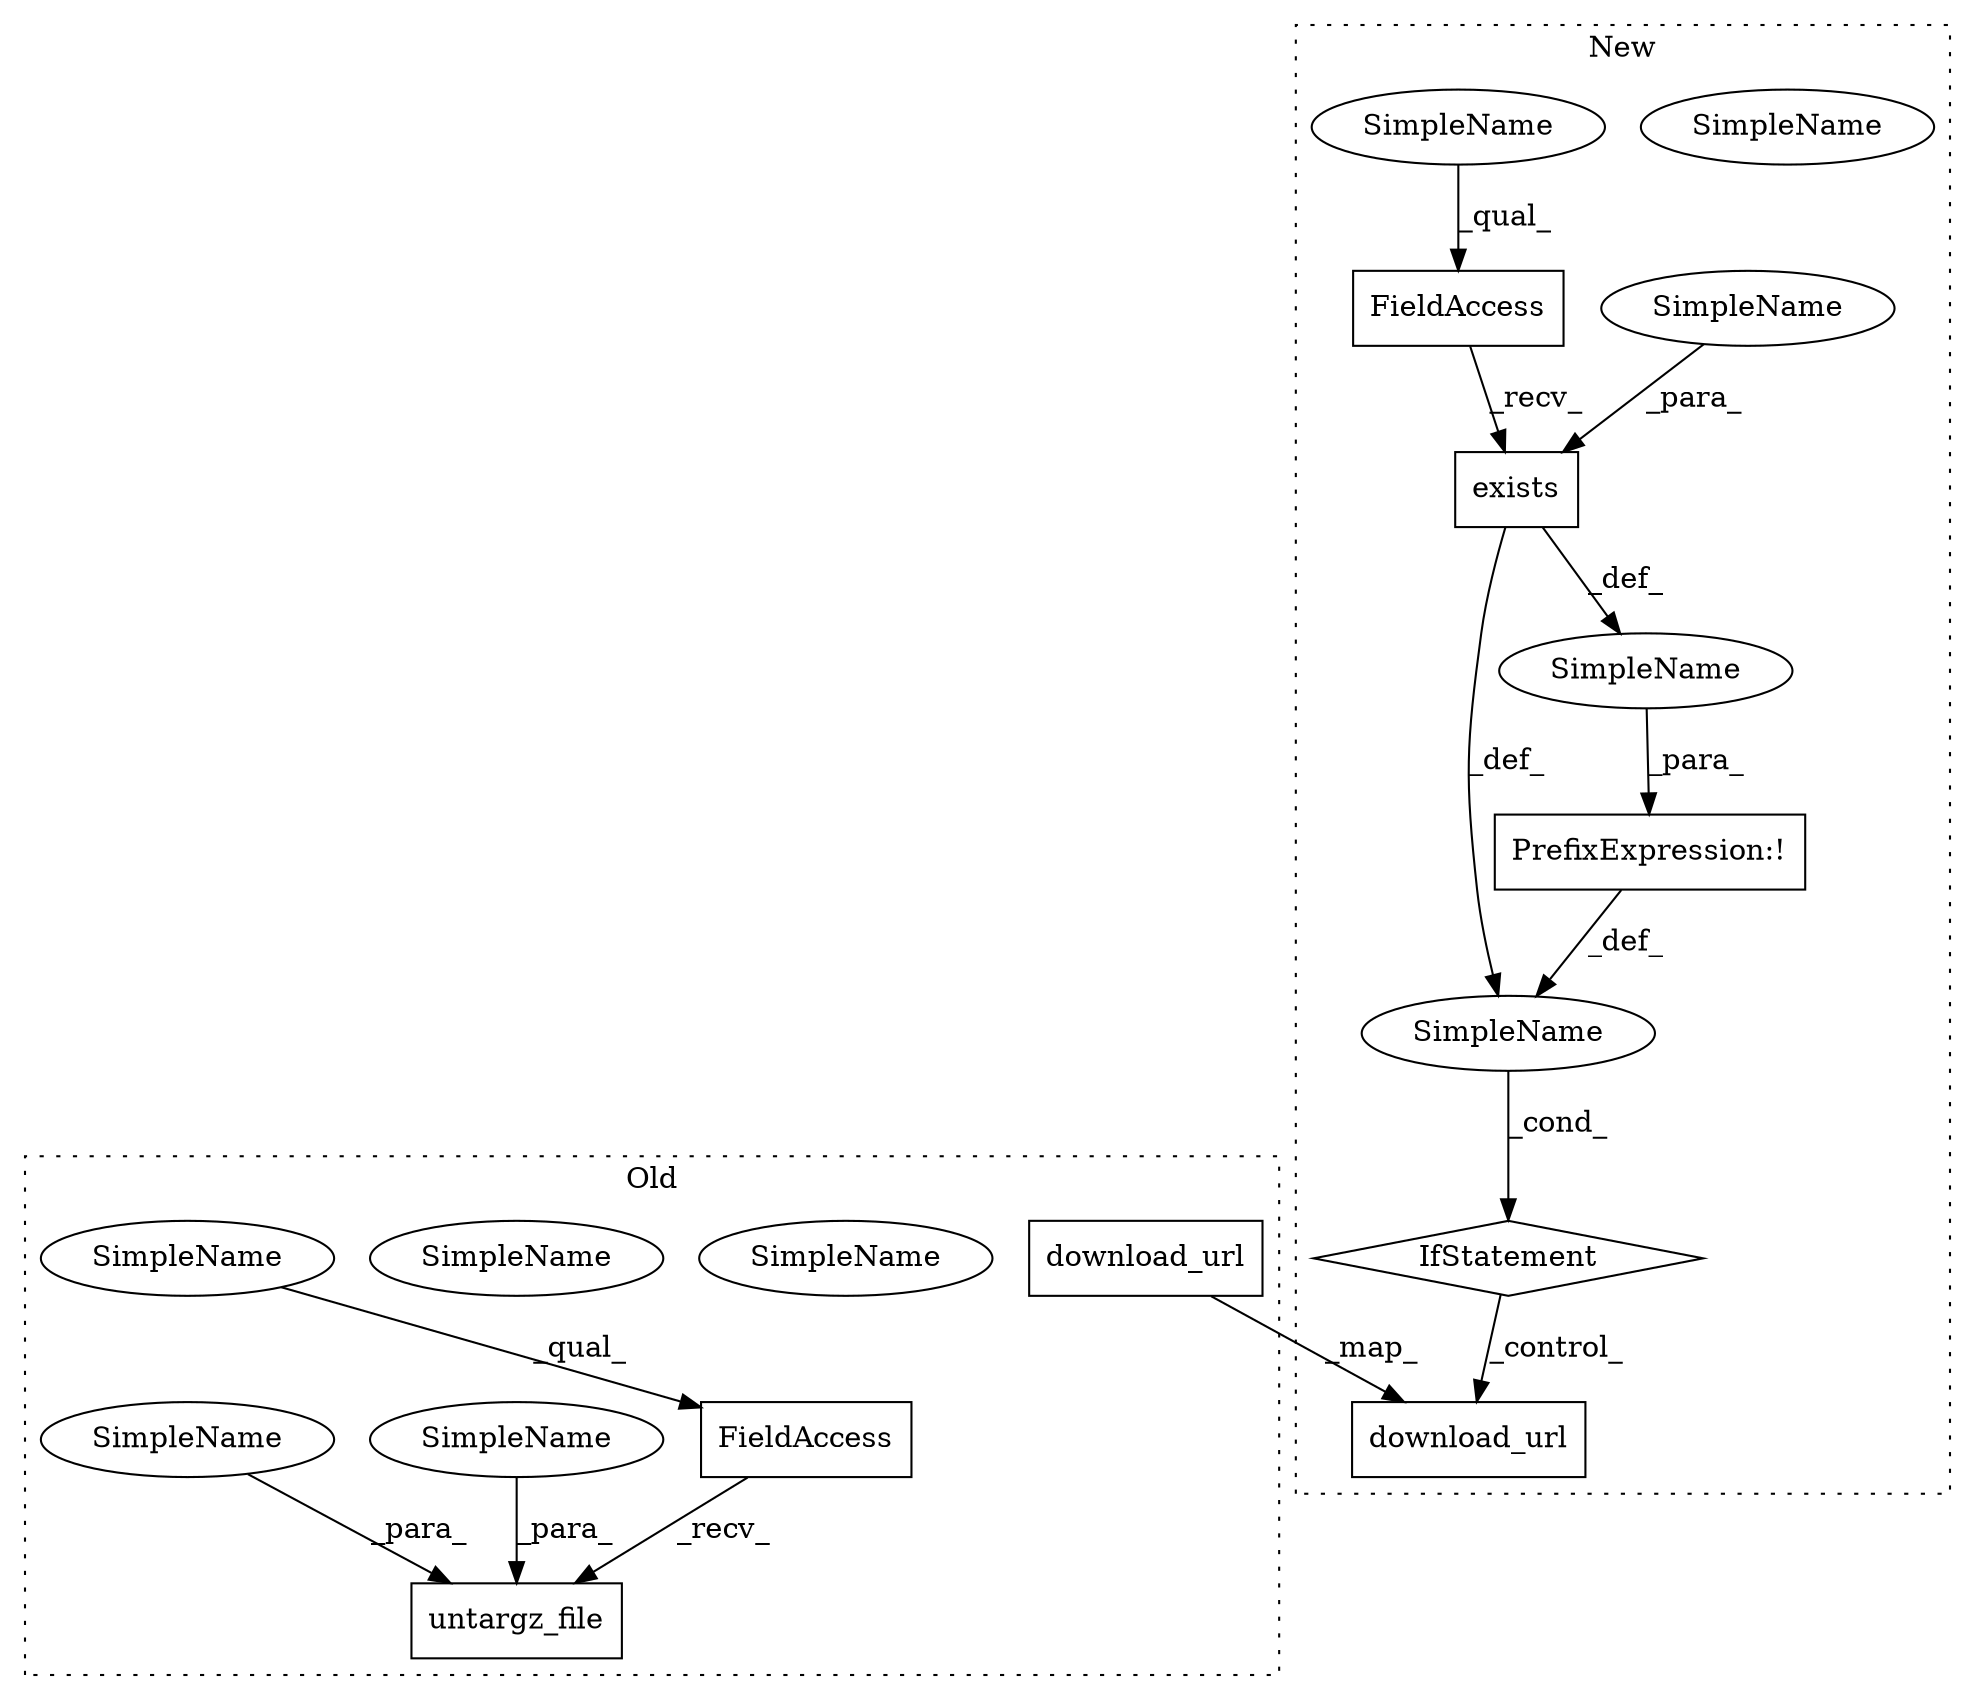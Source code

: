 digraph G {
subgraph cluster0 {
1 [label="download_url" a="32" s="3352,3385" l="13,1" shape="box"];
9 [label="untargz_file" a="32" s="3179,3213" l="13,1" shape="box"];
10 [label="FieldAccess" a="22" s="3164" l="14" shape="box"];
11 [label="SimpleName" a="42" s="3164" l="8" shape="ellipse"];
14 [label="SimpleName" a="42" s="3205" l="8" shape="ellipse"];
16 [label="SimpleName" a="42" s="3164" l="8" shape="ellipse"];
17 [label="SimpleName" a="42" s="3205" l="8" shape="ellipse"];
18 [label="SimpleName" a="42" s="3192" l="12" shape="ellipse"];
label = "Old";
style="dotted";
}
subgraph cluster1 {
2 [label="download_url" a="32" s="3356,3389" l="13,1" shape="box"];
3 [label="PrefixExpression:!" a="38" s="3300" l="1" shape="box"];
4 [label="exists" a="32" s="3309,3326" l="7,1" shape="box"];
5 [label="FieldAccess" a="22" s="3301" l="7" shape="box"];
6 [label="SimpleName" a="42" s="3301" l="2" shape="ellipse"];
7 [label="IfStatement" a="25" s="3296,3327" l="4,2" shape="diamond"];
8 [label="SimpleName" a="42" s="" l="" shape="ellipse"];
12 [label="SimpleName" a="42" s="" l="" shape="ellipse"];
13 [label="SimpleName" a="42" s="3316" l="10" shape="ellipse"];
15 [label="SimpleName" a="42" s="3301" l="2" shape="ellipse"];
label = "New";
style="dotted";
}
1 -> 2 [label="_map_"];
3 -> 8 [label="_def_"];
4 -> 8 [label="_def_"];
4 -> 12 [label="_def_"];
5 -> 4 [label="_recv_"];
7 -> 2 [label="_control_"];
8 -> 7 [label="_cond_"];
10 -> 9 [label="_recv_"];
12 -> 3 [label="_para_"];
13 -> 4 [label="_para_"];
15 -> 5 [label="_qual_"];
16 -> 10 [label="_qual_"];
17 -> 9 [label="_para_"];
18 -> 9 [label="_para_"];
}